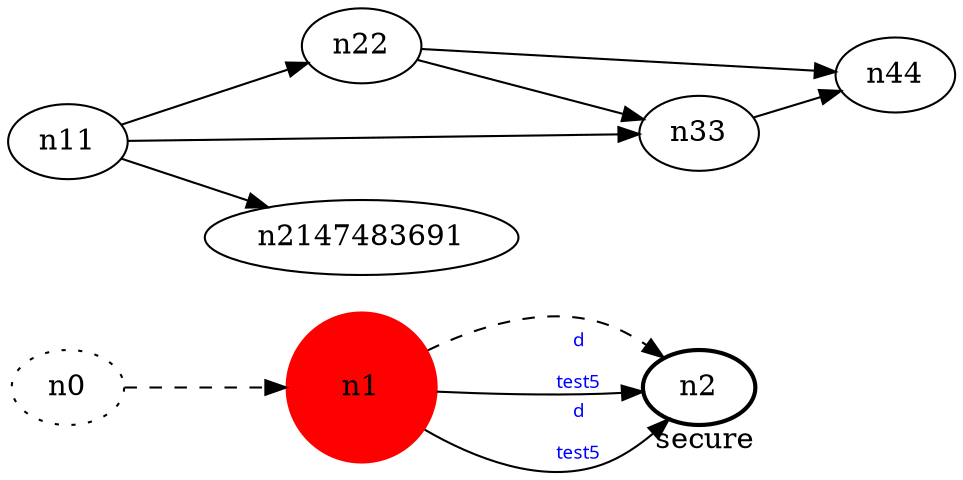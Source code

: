 digraph test5 {
	rankdir=LR;
	fontcolor=blue; /* c0; c1; c0- c -1 */
	n0 [style=dotted, fillcolor="#123456"]; // c2; c3; c2 -- c3
	n1 [height=1, width=1, color=red, style=filled];
	n2 [style=bold, xlabel="secure"];
	n0 -> n1 -> n2[style=dashed];
	n1 -> n2 [fontname="comic sans", label="d\n\l\G", fontcolor=blue, fontsize=9];
	n11 -> n22;
	n11 -> n33;
	n11 -> n2147483691;
	n1 -> n2 [fontname="comic sans", label="d\n\l\G", fontcolor=blue, fontsize=9];
	n22 -> n33;
	n22 -> n44;
	n33 -> n44;
}
